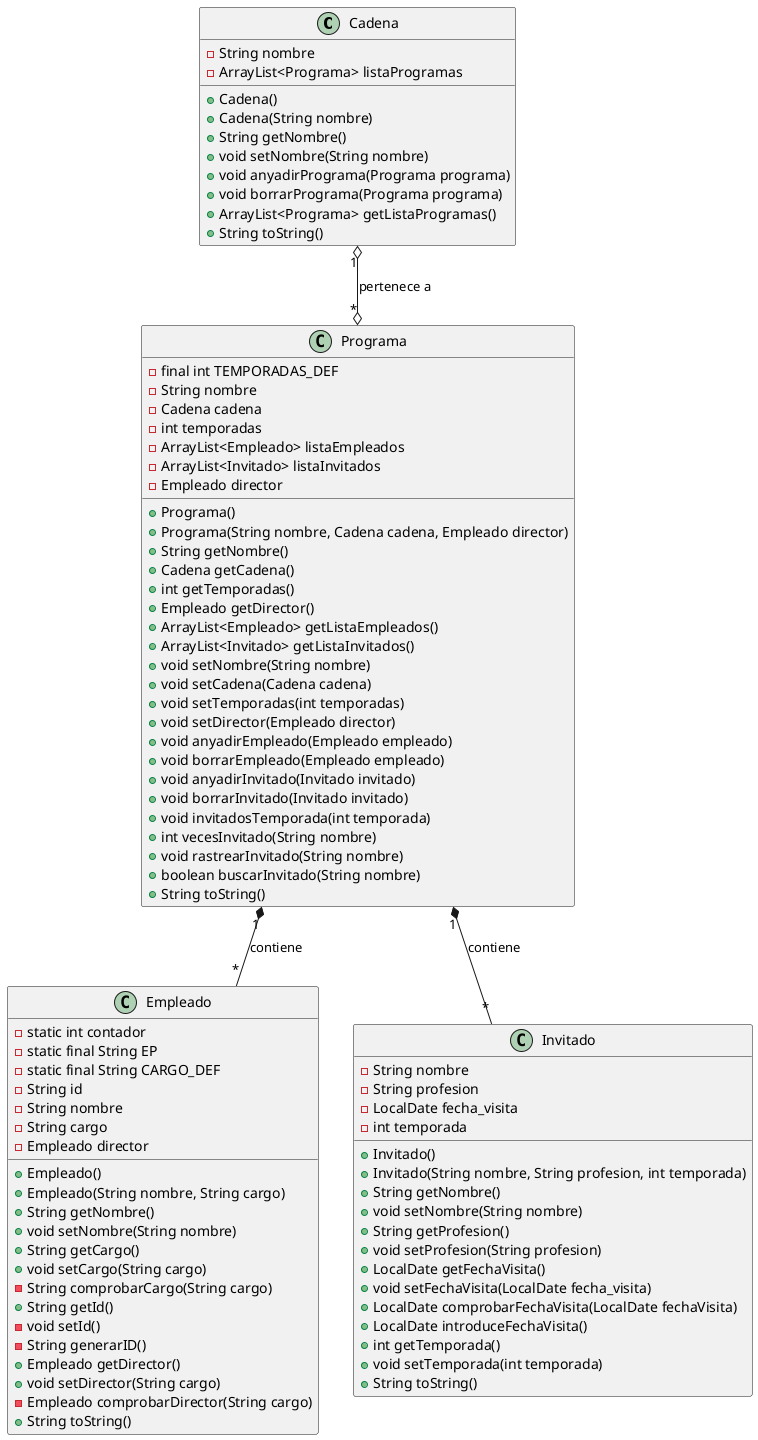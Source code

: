 @startuml

class Cadena {
    - String nombre
    - ArrayList<Programa> listaProgramas
    + Cadena()
    + Cadena(String nombre)
    + String getNombre()
    + void setNombre(String nombre)
    + void anyadirPrograma(Programa programa)
    + void borrarPrograma(Programa programa)
    + ArrayList<Programa> getListaProgramas()
    + String toString()
}

class Programa {
    - final int TEMPORADAS_DEF
    - String nombre
    - Cadena cadena
    - int temporadas
    - ArrayList<Empleado> listaEmpleados
    - ArrayList<Invitado> listaInvitados
    - Empleado director
    + Programa()
    + Programa(String nombre, Cadena cadena, Empleado director)
    + String getNombre()
    + Cadena getCadena()
    + int getTemporadas()
    + Empleado getDirector()
    + ArrayList<Empleado> getListaEmpleados()
    + ArrayList<Invitado> getListaInvitados()
    + void setNombre(String nombre)
    + void setCadena(Cadena cadena)
    + void setTemporadas(int temporadas)
    + void setDirector(Empleado director)
    + void anyadirEmpleado(Empleado empleado)
    + void borrarEmpleado(Empleado empleado)
    + void anyadirInvitado(Invitado invitado)
    + void borrarInvitado(Invitado invitado)
    + void invitadosTemporada(int temporada)
    + int vecesInvitado(String nombre)
    + void rastrearInvitado(String nombre)
    + boolean buscarInvitado(String nombre)
    + String toString()
}

class Empleado {
    - static int contador
    - static final String EP
    - static final String CARGO_DEF
    - String id
    - String nombre
    - String cargo
    - Empleado director
    + Empleado()
    + Empleado(String nombre, String cargo)
    + String getNombre()
    + void setNombre(String nombre)
    + String getCargo()
    + void setCargo(String cargo)
    - String comprobarCargo(String cargo)
    + String getId()
    - void setId()
    - String generarID()
    + Empleado getDirector()
    + void setDirector(String cargo)
    - Empleado comprobarDirector(String cargo)
    + String toString()
}

class Invitado {
    - String nombre
    - String profesion
    - LocalDate fecha_visita
    - int temporada
    + Invitado()
    + Invitado(String nombre, String profesion, int temporada)
    + String getNombre()
    + void setNombre(String nombre)
    + String getProfesion()
    + void setProfesion(String profesion)
    + LocalDate getFechaVisita()
    + void setFechaVisita(LocalDate fecha_visita)
    + LocalDate comprobarFechaVisita(LocalDate fechaVisita)
    + LocalDate introduceFechaVisita()
    + int getTemporada()
    + void setTemporada(int temporada)
    + String toString()
}

Cadena "1" o--o "*" Programa : pertenece a
Programa "1" *-- "*" Empleado : contiene
Programa "1" *-- "*" Invitado : contiene
@enduml